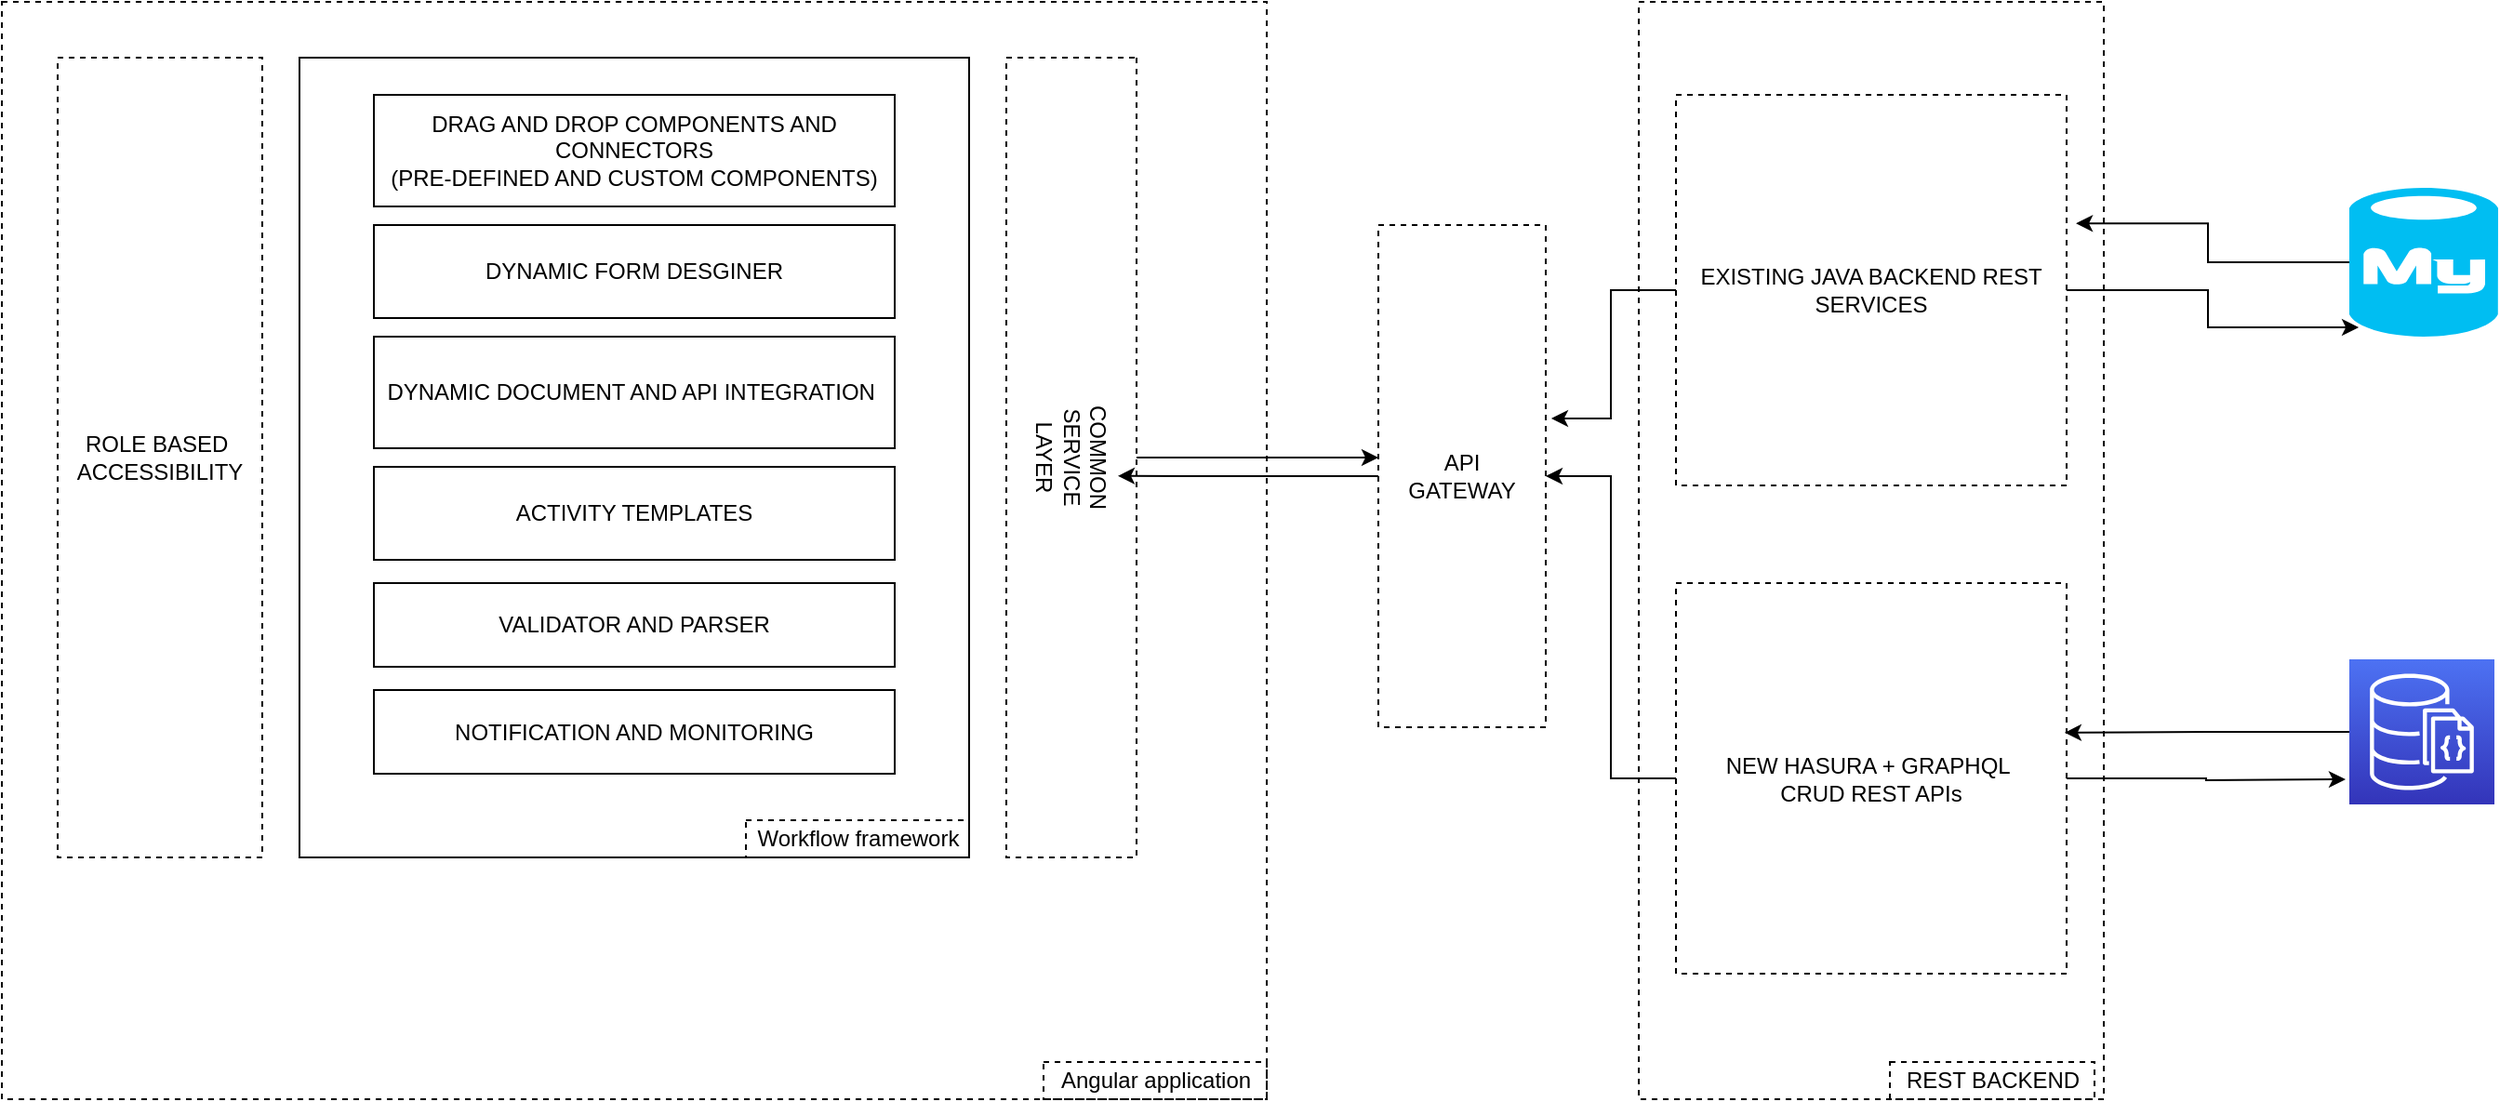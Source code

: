 <mxfile version="15.7.4" type="github">
  <diagram id="zHZjkawCaaLotzwrALuD" name="Page-1">
    <mxGraphModel dx="868" dy="1582" grid="1" gridSize="10" guides="1" tooltips="1" connect="1" arrows="1" fold="1" page="1" pageScale="1" pageWidth="850" pageHeight="1100" math="0" shadow="0">
      <root>
        <mxCell id="0" />
        <mxCell id="1" parent="0" />
        <mxCell id="p0yBk03j5nXNJqGjZUXK-10" value="" style="rounded=0;whiteSpace=wrap;html=1;dashed=1;strokeColor=default;fillColor=none;" vertex="1" parent="1">
          <mxGeometry x="40" y="-30" width="680" height="590" as="geometry" />
        </mxCell>
        <mxCell id="p0yBk03j5nXNJqGjZUXK-2" value="" style="rounded=0;whiteSpace=wrap;html=1;fillColor=none;" vertex="1" parent="1">
          <mxGeometry x="200" width="360" height="430" as="geometry" />
        </mxCell>
        <mxCell id="p0yBk03j5nXNJqGjZUXK-1" value="VALIDATOR AND PARSER" style="rounded=0;whiteSpace=wrap;html=1;fillColor=none;" vertex="1" parent="1">
          <mxGeometry x="240" y="282.5" width="280" height="45" as="geometry" />
        </mxCell>
        <mxCell id="p0yBk03j5nXNJqGjZUXK-4" value="DRAG AND DROP COMPONENTS AND CONNECTORS&lt;br&gt;(PRE-DEFINED AND CUSTOM COMPONENTS&lt;span style=&quot;color: rgba(0 , 0 , 0 , 0) ; font-family: monospace ; font-size: 0px&quot;&gt;%3CmxGraphModel%3E%3Croot%3E%3CmxCell%20id%3D%220%22%2F%3E%3CmxCell%20id%3D%221%22%20parent%3D%220%22%2F%3E%3CmxCell%20id%3D%222%22%20value%3D%22VALIDATOR%20AND%20PARSER%22%20style%3D%22rounded%3D0%3BwhiteSpace%3Dwrap%3Bhtml%3D1%3BfillColor%3Dnone%3B%22%20vertex%3D%221%22%20parent%3D%221%22%3E%3CmxGeometry%20x%3D%22240%22%20y%3D%22490%22%20width%3D%22560%22%20height%3D%2270%22%20as%3D%22geometry%22%2F%3E%3C%2FmxCell%3E%3C%2Froot%3E%3C%2FmxGraphModel%3E&lt;/span&gt;&lt;span style=&quot;color: rgba(0 , 0 , 0 , 0) ; font-family: monospace ; font-size: 0px&quot;&gt;%3CmxGraphModel%3E%3Croot%3E%3CmxCell%20id%3D%220%22%2F%3E%3CmxCell%20id%3D%221%22%20parent%3D%220%22%2F%3E%3CmxCell%20id%3D%222%22%20value%3D%22VALIDATOR%20AND%20PARSER%22%20style%3D%22rounded%3D0%3BwhiteSpace%3Dwrap%3Bhtml%3D1%3BfillColor%3Dnone%3B%22%20vertex%3D%221%22%20parent%3D%221%22%3E%3CmxGeometry%20x%3D%22240%22%20y%3D%22490%22%20width%3D%22560%22%20height%3D%2270%22%20as%3D%22geometry%22%2F%3E%3C%2FmxCell%3E%3C%2Froot%3E%3C%2FmxGraphModel%3E&lt;/span&gt;)" style="rounded=0;whiteSpace=wrap;html=1;fillColor=none;" vertex="1" parent="1">
          <mxGeometry x="240" y="20" width="280" height="60" as="geometry" />
        </mxCell>
        <mxCell id="p0yBk03j5nXNJqGjZUXK-5" value="DYNAMIC FORM DESGINER" style="rounded=0;whiteSpace=wrap;html=1;fillColor=none;" vertex="1" parent="1">
          <mxGeometry x="240" y="90" width="280" height="50" as="geometry" />
        </mxCell>
        <mxCell id="p0yBk03j5nXNJqGjZUXK-6" value="DYNAMIC DOCUMENT AND API INTEGRATION&amp;nbsp;" style="rounded=0;whiteSpace=wrap;html=1;fillColor=none;" vertex="1" parent="1">
          <mxGeometry x="240" y="150" width="280" height="60" as="geometry" />
        </mxCell>
        <mxCell id="p0yBk03j5nXNJqGjZUXK-7" value="ACTIVITY TEMPLATES" style="rounded=0;whiteSpace=wrap;html=1;fillColor=none;" vertex="1" parent="1">
          <mxGeometry x="240" y="220" width="280" height="50" as="geometry" />
        </mxCell>
        <mxCell id="p0yBk03j5nXNJqGjZUXK-8" value="NOTIFICATION AND MONITORING" style="rounded=0;whiteSpace=wrap;html=1;fillColor=none;" vertex="1" parent="1">
          <mxGeometry x="240" y="340" width="280" height="45" as="geometry" />
        </mxCell>
        <mxCell id="p0yBk03j5nXNJqGjZUXK-9" value="Workflow framework" style="text;html=1;align=center;verticalAlign=middle;resizable=0;points=[];autosize=1;strokeColor=default;fillColor=none;dashed=1;" vertex="1" parent="1">
          <mxGeometry x="440" y="410" width="120" height="20" as="geometry" />
        </mxCell>
        <mxCell id="p0yBk03j5nXNJqGjZUXK-11" value="Angular application" style="text;html=1;align=center;verticalAlign=middle;resizable=0;points=[];autosize=1;strokeColor=default;fillColor=none;dashed=1;" vertex="1" parent="1">
          <mxGeometry x="600" y="540" width="120" height="20" as="geometry" />
        </mxCell>
        <mxCell id="p0yBk03j5nXNJqGjZUXK-12" value="ROLE BASED&amp;nbsp;&lt;br&gt;ACCESSIBILITY" style="rounded=0;whiteSpace=wrap;html=1;dashed=1;strokeColor=default;fillColor=none;" vertex="1" parent="1">
          <mxGeometry x="70" width="110" height="430" as="geometry" />
        </mxCell>
        <mxCell id="p0yBk03j5nXNJqGjZUXK-27" style="edgeStyle=orthogonalEdgeStyle;rounded=0;orthogonalLoop=1;jettySize=auto;html=1;entryX=0;entryY=0.463;entryDx=0;entryDy=0;entryPerimeter=0;" edge="1" parent="1" source="p0yBk03j5nXNJqGjZUXK-13" target="p0yBk03j5nXNJqGjZUXK-14">
          <mxGeometry relative="1" as="geometry" />
        </mxCell>
        <mxCell id="p0yBk03j5nXNJqGjZUXK-13" value="COMMON&lt;br&gt;SERVICE&lt;br&gt;LAYER" style="rounded=0;whiteSpace=wrap;html=1;dashed=1;strokeColor=default;fillColor=none;rotation=90;" vertex="1" parent="1">
          <mxGeometry x="400" y="180" width="430" height="70" as="geometry" />
        </mxCell>
        <mxCell id="p0yBk03j5nXNJqGjZUXK-26" style="edgeStyle=orthogonalEdgeStyle;rounded=0;orthogonalLoop=1;jettySize=auto;html=1;entryX=0.523;entryY=0.143;entryDx=0;entryDy=0;entryPerimeter=0;" edge="1" parent="1" source="p0yBk03j5nXNJqGjZUXK-14" target="p0yBk03j5nXNJqGjZUXK-13">
          <mxGeometry relative="1" as="geometry" />
        </mxCell>
        <mxCell id="p0yBk03j5nXNJqGjZUXK-14" value="API&lt;br&gt;GATEWAY" style="rounded=0;whiteSpace=wrap;html=1;dashed=1;strokeColor=default;fillColor=none;" vertex="1" parent="1">
          <mxGeometry x="780" y="90" width="90" height="270" as="geometry" />
        </mxCell>
        <mxCell id="p0yBk03j5nXNJqGjZUXK-15" value="" style="rounded=0;whiteSpace=wrap;html=1;dashed=1;strokeColor=default;fillColor=none;" vertex="1" parent="1">
          <mxGeometry x="920" y="-30" width="250" height="590" as="geometry" />
        </mxCell>
        <mxCell id="p0yBk03j5nXNJqGjZUXK-16" value="REST BACKEND" style="text;html=1;align=center;verticalAlign=middle;resizable=0;points=[];autosize=1;strokeColor=default;fillColor=none;dashed=1;" vertex="1" parent="1">
          <mxGeometry x="1055" y="540" width="110" height="20" as="geometry" />
        </mxCell>
        <mxCell id="p0yBk03j5nXNJqGjZUXK-24" style="edgeStyle=orthogonalEdgeStyle;rounded=0;orthogonalLoop=1;jettySize=auto;html=1;entryX=1.033;entryY=0.385;entryDx=0;entryDy=0;entryPerimeter=0;" edge="1" parent="1" source="p0yBk03j5nXNJqGjZUXK-17" target="p0yBk03j5nXNJqGjZUXK-14">
          <mxGeometry relative="1" as="geometry" />
        </mxCell>
        <mxCell id="p0yBk03j5nXNJqGjZUXK-28" style="edgeStyle=orthogonalEdgeStyle;rounded=0;orthogonalLoop=1;jettySize=auto;html=1;entryX=0.063;entryY=0.938;entryDx=0;entryDy=0;entryPerimeter=0;" edge="1" parent="1" source="p0yBk03j5nXNJqGjZUXK-17" target="p0yBk03j5nXNJqGjZUXK-20">
          <mxGeometry relative="1" as="geometry" />
        </mxCell>
        <mxCell id="p0yBk03j5nXNJqGjZUXK-17" value="EXISTING JAVA BACKEND REST SERVICES" style="rounded=0;whiteSpace=wrap;html=1;dashed=1;strokeColor=default;fillColor=none;direction=south;" vertex="1" parent="1">
          <mxGeometry x="940" y="20" width="210" height="210" as="geometry" />
        </mxCell>
        <mxCell id="p0yBk03j5nXNJqGjZUXK-23" style="edgeStyle=orthogonalEdgeStyle;rounded=0;orthogonalLoop=1;jettySize=auto;html=1;entryX=1;entryY=0.5;entryDx=0;entryDy=0;" edge="1" parent="1" source="p0yBk03j5nXNJqGjZUXK-18" target="p0yBk03j5nXNJqGjZUXK-14">
          <mxGeometry relative="1" as="geometry" />
        </mxCell>
        <mxCell id="p0yBk03j5nXNJqGjZUXK-29" style="edgeStyle=orthogonalEdgeStyle;rounded=0;orthogonalLoop=1;jettySize=auto;html=1;" edge="1" parent="1" source="p0yBk03j5nXNJqGjZUXK-18">
          <mxGeometry relative="1" as="geometry">
            <mxPoint x="1300" y="388" as="targetPoint" />
          </mxGeometry>
        </mxCell>
        <mxCell id="p0yBk03j5nXNJqGjZUXK-18" value="NEW HASURA + GRAPHQL&amp;nbsp;&lt;br&gt;CRUD REST APIs" style="rounded=0;whiteSpace=wrap;html=1;dashed=1;strokeColor=default;fillColor=none;direction=south;" vertex="1" parent="1">
          <mxGeometry x="940" y="282.5" width="210" height="210" as="geometry" />
        </mxCell>
        <mxCell id="p0yBk03j5nXNJqGjZUXK-25" style="edgeStyle=orthogonalEdgeStyle;rounded=0;orthogonalLoop=1;jettySize=auto;html=1;entryX=0.329;entryY=-0.024;entryDx=0;entryDy=0;entryPerimeter=0;" edge="1" parent="1" source="p0yBk03j5nXNJqGjZUXK-20" target="p0yBk03j5nXNJqGjZUXK-17">
          <mxGeometry relative="1" as="geometry" />
        </mxCell>
        <mxCell id="p0yBk03j5nXNJqGjZUXK-20" value="" style="verticalLabelPosition=bottom;html=1;verticalAlign=top;align=center;strokeColor=none;fillColor=#00BEF2;shape=mxgraph.azure.mysql_database;dashed=1;" vertex="1" parent="1">
          <mxGeometry x="1302" y="70" width="80" height="80" as="geometry" />
        </mxCell>
        <mxCell id="p0yBk03j5nXNJqGjZUXK-22" style="edgeStyle=orthogonalEdgeStyle;rounded=0;orthogonalLoop=1;jettySize=auto;html=1;entryX=0.383;entryY=0.005;entryDx=0;entryDy=0;entryPerimeter=0;" edge="1" parent="1" source="p0yBk03j5nXNJqGjZUXK-21" target="p0yBk03j5nXNJqGjZUXK-18">
          <mxGeometry relative="1" as="geometry" />
        </mxCell>
        <mxCell id="p0yBk03j5nXNJqGjZUXK-21" value="" style="sketch=0;points=[[0,0,0],[0.25,0,0],[0.5,0,0],[0.75,0,0],[1,0,0],[0,1,0],[0.25,1,0],[0.5,1,0],[0.75,1,0],[1,1,0],[0,0.25,0],[0,0.5,0],[0,0.75,0],[1,0.25,0],[1,0.5,0],[1,0.75,0]];outlineConnect=0;fontColor=#232F3E;gradientColor=#4D72F3;gradientDirection=north;fillColor=#3334B9;strokeColor=#ffffff;dashed=0;verticalLabelPosition=bottom;verticalAlign=top;align=center;html=1;fontSize=12;fontStyle=0;aspect=fixed;shape=mxgraph.aws4.resourceIcon;resIcon=mxgraph.aws4.documentdb_with_mongodb_compatibility;" vertex="1" parent="1">
          <mxGeometry x="1302" y="323.5" width="78" height="78" as="geometry" />
        </mxCell>
      </root>
    </mxGraphModel>
  </diagram>
</mxfile>

